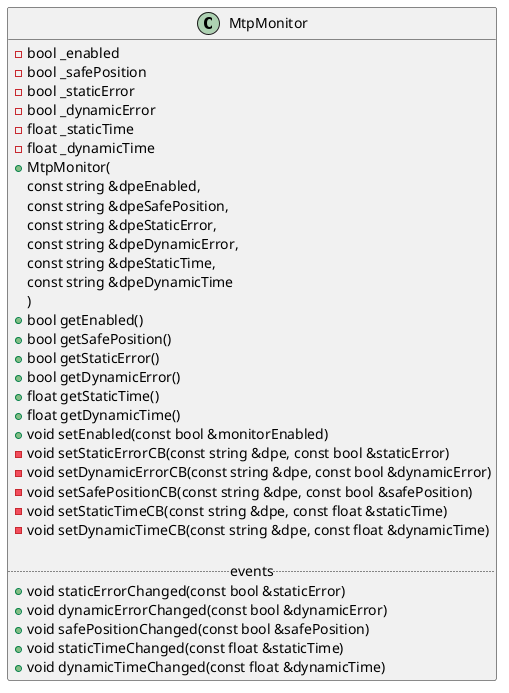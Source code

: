 @startuml MtpMonitor

class MtpMonitor
{
    - bool _enabled
    - bool _safePosition
    - bool _staticError
    - bool _dynamicError
    - float _staticTime
    - float _dynamicTime
'
    + MtpMonitor(
        const string &dpeEnabled,
        const string &dpeSafePosition,
        const string &dpeStaticError,
        const string &dpeDynamicError,
        const string &dpeStaticTime,
        const string &dpeDynamicTime
    )
    + bool getEnabled()
    + bool getSafePosition()
    + bool getStaticError()
    + bool getDynamicError()
    + float getStaticTime()
    + float getDynamicTime()
    + void setEnabled(const bool &monitorEnabled)
    - void setStaticErrorCB(const string &dpe, const bool &staticError)
    - void setDynamicErrorCB(const string &dpe, const bool &dynamicError)
    - void setSafePositionCB(const string &dpe, const bool &safePosition)
    - void setStaticTimeCB(const string &dpe, const float &staticTime)
    - void setDynamicTimeCB(const string &dpe, const float &dynamicTime)

    ..events..
    + void staticErrorChanged(const bool &staticError)
    + void dynamicErrorChanged(const bool &dynamicError)
    + void safePositionChanged(const bool &safePosition)
    + void staticTimeChanged(const float &staticTime)
    + void dynamicTimeChanged(const float &dynamicTime)
}